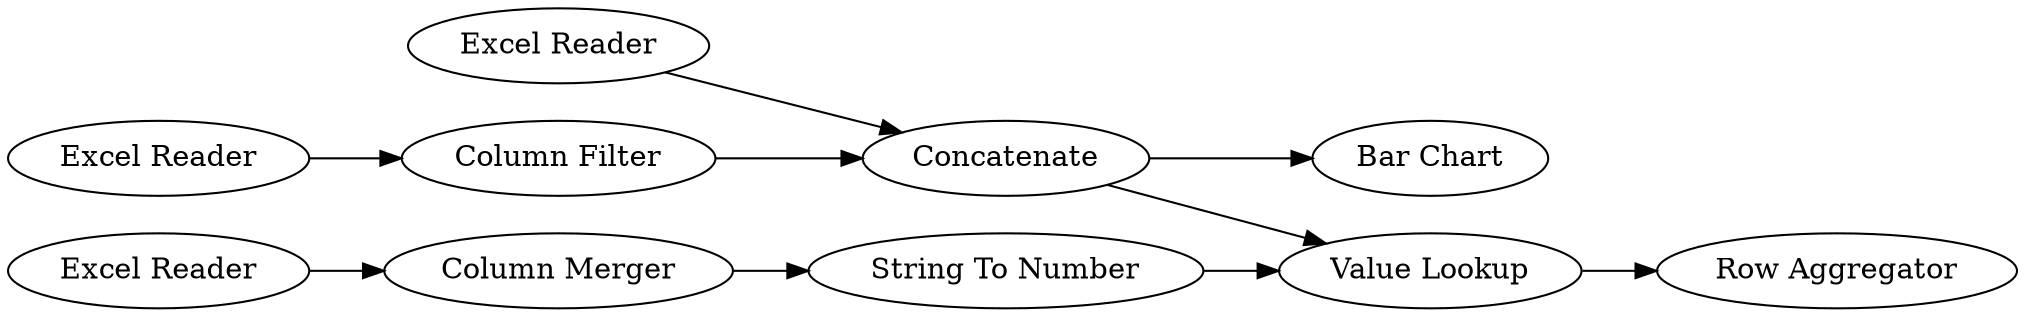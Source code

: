 digraph {
	"1217127651656360114_8" [label="Column Merger"]
	"1217127651656360114_1" [label="Excel Reader"]
	"1217127651656360114_9" [label="String To Number"]
	"1217127651656360114_3" [label="Excel Reader"]
	"1217127651656360114_5" [label=Concatenate]
	"1217127651656360114_4" [label="Column Filter"]
	"1217127651656360114_7" [label="Excel Reader"]
	"1217127651656360114_11" [label="Row Aggregator"]
	"1217127651656360114_6" [label="Bar Chart"]
	"1217127651656360114_10" [label="Value Lookup"]
	"1217127651656360114_10" -> "1217127651656360114_11"
	"1217127651656360114_5" -> "1217127651656360114_10"
	"1217127651656360114_5" -> "1217127651656360114_6"
	"1217127651656360114_7" -> "1217127651656360114_8"
	"1217127651656360114_9" -> "1217127651656360114_10"
	"1217127651656360114_4" -> "1217127651656360114_5"
	"1217127651656360114_1" -> "1217127651656360114_5"
	"1217127651656360114_3" -> "1217127651656360114_4"
	"1217127651656360114_8" -> "1217127651656360114_9"
	rankdir=LR
}

